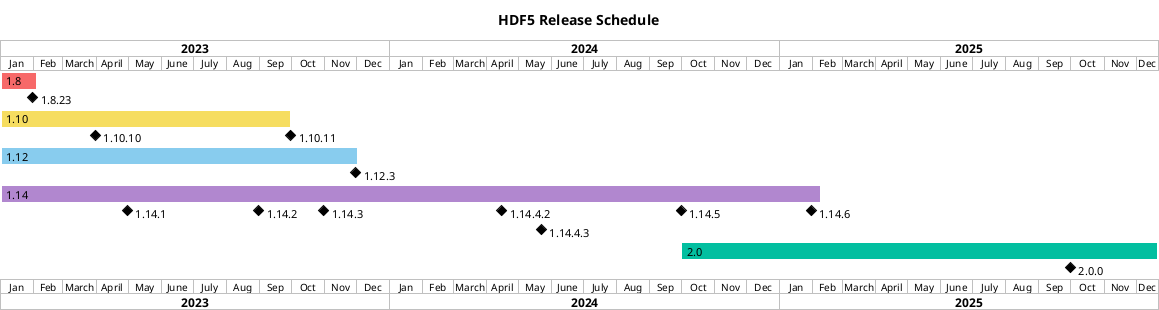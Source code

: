 The release timeline was generated on PlantUML (https://plantuml.com)

The current script:

@startgantt

title HDF5 Release Schedule

projectscale monthly
Project starts 2023-01-01

[1.8] starts 2023-01-01 and lasts 5 weeks
[1.8.23] happens 2023-01-31
[1.8] is colored in #F76969

[1.10] starts 2023-01-01 and lasts 39 weeks
[1.10.10] happens 2023-03-31
[1.10.11] happens 2023-09-30
[1.10.11] displays on same row as [1.10.10]
[1.10] is colored in #F6DD60

[1.12] starts 2023-01-01 and lasts 48 weeks
[1.12.3] happens 2023-11-30
[1.12] is colored in #88CCEE

[1.14] starts at 2023-01-01 and lasts 110 weeks
[1.14.1] happens at 2023-04-30
[1.14.2] happens at 2023-08-31
[1.14.3] happens at 2023-10-31
[1.14.4.2] happens at 2024-04-15
[1.14.4.3] happens at 2024-05-22
[1.14.5] happens at 2024-09-30
[1.14.6] happens at 2025-01-30
[1.14.1] displays on same row as [1.14.1]
[1.14.2] displays on same row as [1.14.1]
[1.14.3] displays on same row as [1.14.1]
[1.14.4.2] displays on same row as [1.14.1]
[1.14.5] displays on same row as [1.14.1]
[1.14.6] displays on same row as [1.14.1]
[1.14] is colored in #B187CF

[2.0] starts at 2024-09-30 and lasts 64 weeks
[2.0.0] happens at 2025-09-30
[2.0] is colored in #02BFA0

@endgantt